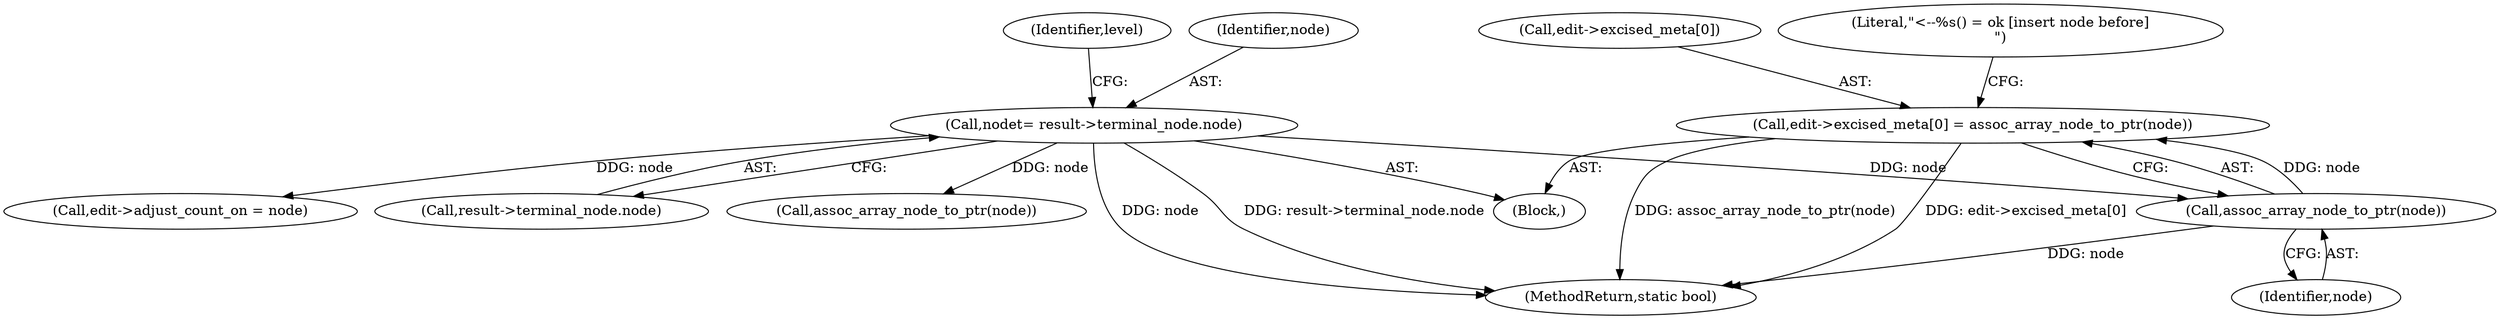 digraph "1_linux_ea6789980fdaa610d7eb63602c746bf6ec70cd2b@del" {
"1000987" [label="(Call,edit->excised_meta[0] = assoc_array_node_to_ptr(node))"];
"1000993" [label="(Call,assoc_array_node_to_ptr(node))"];
"1000142" [label="(Call,node\t= result->terminal_node.node)"];
"1000988" [label="(Call,edit->excised_meta[0])"];
"1000994" [label="(Identifier,node)"];
"1000150" [label="(Identifier,level)"];
"1000987" [label="(Call,edit->excised_meta[0] = assoc_array_node_to_ptr(node))"];
"1000996" [label="(Literal,\"<--%s() = ok [insert node before]\n\")"];
"1000142" [label="(Call,node\t= result->terminal_node.node)"];
"1000253" [label="(Call,edit->adjust_count_on = node)"];
"1000144" [label="(Call,result->terminal_node.node)"];
"1000143" [label="(Identifier,node)"];
"1000854" [label="(Call,assoc_array_node_to_ptr(node))"];
"1001251" [label="(MethodReturn,static bool)"];
"1000122" [label="(Block,)"];
"1000993" [label="(Call,assoc_array_node_to_ptr(node))"];
"1000987" -> "1000122"  [label="AST: "];
"1000987" -> "1000993"  [label="CFG: "];
"1000988" -> "1000987"  [label="AST: "];
"1000993" -> "1000987"  [label="AST: "];
"1000996" -> "1000987"  [label="CFG: "];
"1000987" -> "1001251"  [label="DDG: assoc_array_node_to_ptr(node)"];
"1000987" -> "1001251"  [label="DDG: edit->excised_meta[0]"];
"1000993" -> "1000987"  [label="DDG: node"];
"1000993" -> "1000994"  [label="CFG: "];
"1000994" -> "1000993"  [label="AST: "];
"1000993" -> "1001251"  [label="DDG: node"];
"1000142" -> "1000993"  [label="DDG: node"];
"1000142" -> "1000122"  [label="AST: "];
"1000142" -> "1000144"  [label="CFG: "];
"1000143" -> "1000142"  [label="AST: "];
"1000144" -> "1000142"  [label="AST: "];
"1000150" -> "1000142"  [label="CFG: "];
"1000142" -> "1001251"  [label="DDG: result->terminal_node.node"];
"1000142" -> "1001251"  [label="DDG: node"];
"1000142" -> "1000253"  [label="DDG: node"];
"1000142" -> "1000854"  [label="DDG: node"];
}
